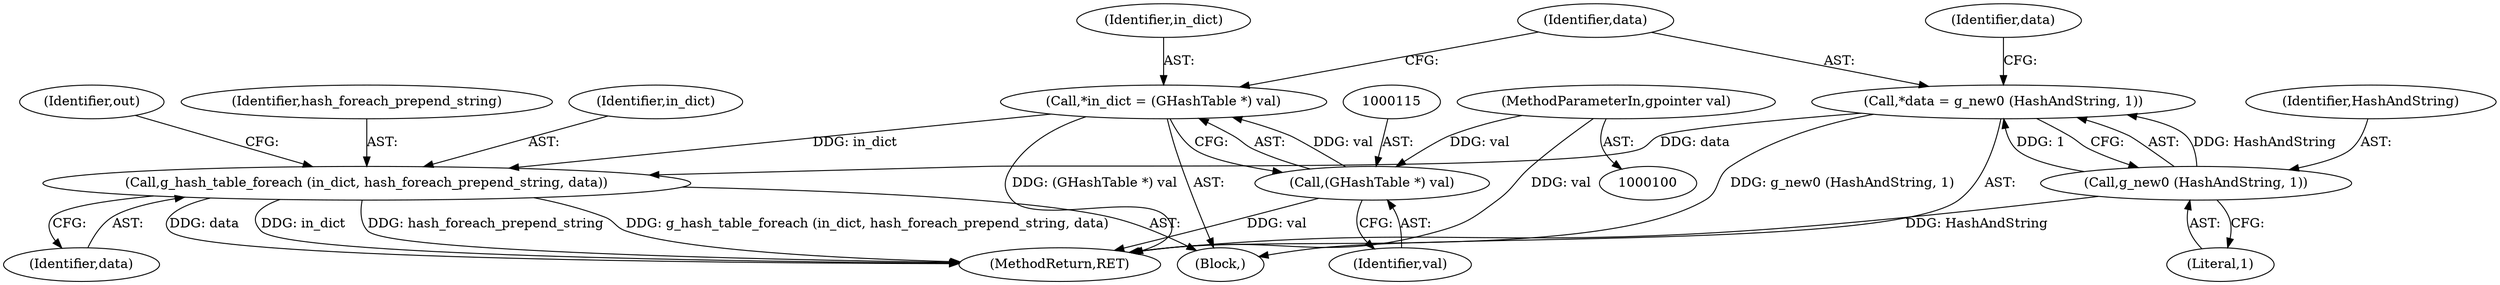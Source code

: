 digraph "1_dbus_9a6bce9b615abca6068348c1606ba8eaf13d9ae0_2@pointer" {
"1000139" [label="(Call,g_hash_table_foreach (in_dict, hash_foreach_prepend_string, data))"];
"1000112" [label="(Call,*in_dict = (GHashTable *) val)"];
"1000114" [label="(Call,(GHashTable *) val)"];
"1000102" [label="(MethodParameterIn,gpointer val)"];
"1000118" [label="(Call,*data = g_new0 (HashAndString, 1))"];
"1000120" [label="(Call,g_new0 (HashAndString, 1))"];
"1000139" [label="(Call,g_hash_table_foreach (in_dict, hash_foreach_prepend_string, data))"];
"1000121" [label="(Identifier,HashAndString)"];
"1000104" [label="(Block,)"];
"1000152" [label="(MethodReturn,RET)"];
"1000141" [label="(Identifier,hash_foreach_prepend_string)"];
"1000114" [label="(Call,(GHashTable *) val)"];
"1000140" [label="(Identifier,in_dict)"];
"1000125" [label="(Identifier,data)"];
"1000112" [label="(Call,*in_dict = (GHashTable *) val)"];
"1000113" [label="(Identifier,in_dict)"];
"1000120" [label="(Call,g_new0 (HashAndString, 1))"];
"1000122" [label="(Literal,1)"];
"1000142" [label="(Identifier,data)"];
"1000119" [label="(Identifier,data)"];
"1000118" [label="(Call,*data = g_new0 (HashAndString, 1))"];
"1000102" [label="(MethodParameterIn,gpointer val)"];
"1000116" [label="(Identifier,val)"];
"1000144" [label="(Identifier,out)"];
"1000139" -> "1000104"  [label="AST: "];
"1000139" -> "1000142"  [label="CFG: "];
"1000140" -> "1000139"  [label="AST: "];
"1000141" -> "1000139"  [label="AST: "];
"1000142" -> "1000139"  [label="AST: "];
"1000144" -> "1000139"  [label="CFG: "];
"1000139" -> "1000152"  [label="DDG: data"];
"1000139" -> "1000152"  [label="DDG: in_dict"];
"1000139" -> "1000152"  [label="DDG: hash_foreach_prepend_string"];
"1000139" -> "1000152"  [label="DDG: g_hash_table_foreach (in_dict, hash_foreach_prepend_string, data)"];
"1000112" -> "1000139"  [label="DDG: in_dict"];
"1000118" -> "1000139"  [label="DDG: data"];
"1000112" -> "1000104"  [label="AST: "];
"1000112" -> "1000114"  [label="CFG: "];
"1000113" -> "1000112"  [label="AST: "];
"1000114" -> "1000112"  [label="AST: "];
"1000119" -> "1000112"  [label="CFG: "];
"1000112" -> "1000152"  [label="DDG: (GHashTable *) val"];
"1000114" -> "1000112"  [label="DDG: val"];
"1000114" -> "1000116"  [label="CFG: "];
"1000115" -> "1000114"  [label="AST: "];
"1000116" -> "1000114"  [label="AST: "];
"1000114" -> "1000152"  [label="DDG: val"];
"1000102" -> "1000114"  [label="DDG: val"];
"1000102" -> "1000100"  [label="AST: "];
"1000102" -> "1000152"  [label="DDG: val"];
"1000118" -> "1000104"  [label="AST: "];
"1000118" -> "1000120"  [label="CFG: "];
"1000119" -> "1000118"  [label="AST: "];
"1000120" -> "1000118"  [label="AST: "];
"1000125" -> "1000118"  [label="CFG: "];
"1000118" -> "1000152"  [label="DDG: g_new0 (HashAndString, 1)"];
"1000120" -> "1000118"  [label="DDG: HashAndString"];
"1000120" -> "1000118"  [label="DDG: 1"];
"1000120" -> "1000122"  [label="CFG: "];
"1000121" -> "1000120"  [label="AST: "];
"1000122" -> "1000120"  [label="AST: "];
"1000120" -> "1000152"  [label="DDG: HashAndString"];
}
